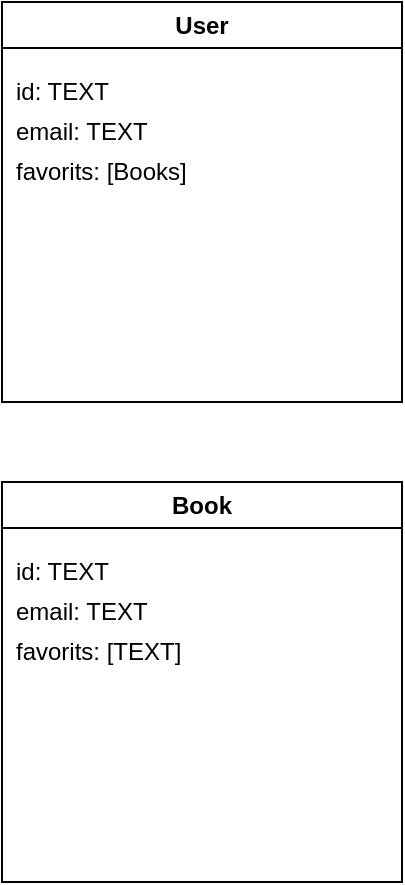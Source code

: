 <mxfile version="21.6.8" type="github">
  <diagram name="Página-1" id="HYSICTC4ZC2V-W3fSYkS">
    <mxGraphModel dx="1434" dy="758" grid="1" gridSize="10" guides="1" tooltips="1" connect="1" arrows="1" fold="1" page="1" pageScale="1" pageWidth="827" pageHeight="1169" math="0" shadow="0">
      <root>
        <mxCell id="0" />
        <mxCell id="1" parent="0" />
        <mxCell id="GAphL2aPd4LeTxmNA1Ve-1" value="User" style="swimlane;whiteSpace=wrap;html=1;startSize=23;" parent="1" vertex="1">
          <mxGeometry x="316" y="290" width="200" height="200" as="geometry" />
        </mxCell>
        <mxCell id="GAphL2aPd4LeTxmNA1Ve-2" value="id: TEXT" style="text;html=1;align=left;verticalAlign=middle;resizable=0;points=[];autosize=1;strokeColor=none;fillColor=none;" parent="GAphL2aPd4LeTxmNA1Ve-1" vertex="1">
          <mxGeometry x="5" y="30" width="70" height="30" as="geometry" />
        </mxCell>
        <mxCell id="GAphL2aPd4LeTxmNA1Ve-3" value="email: TEXT" style="text;html=1;align=left;verticalAlign=middle;resizable=0;points=[];autosize=1;strokeColor=none;fillColor=none;" parent="GAphL2aPd4LeTxmNA1Ve-1" vertex="1">
          <mxGeometry x="5" y="50" width="90" height="30" as="geometry" />
        </mxCell>
        <mxCell id="GAphL2aPd4LeTxmNA1Ve-8" value="favorits: [Books]" style="text;html=1;align=left;verticalAlign=middle;resizable=0;points=[];autosize=1;strokeColor=none;fillColor=none;" parent="GAphL2aPd4LeTxmNA1Ve-1" vertex="1">
          <mxGeometry x="5" y="70" width="110" height="30" as="geometry" />
        </mxCell>
        <mxCell id="TXrxGBdjKN-o5e8x0nZ5-1" value="Book" style="swimlane;whiteSpace=wrap;html=1;" vertex="1" parent="1">
          <mxGeometry x="316" y="530" width="200" height="200" as="geometry" />
        </mxCell>
        <mxCell id="TXrxGBdjKN-o5e8x0nZ5-2" value="id: TEXT" style="text;html=1;align=left;verticalAlign=middle;resizable=0;points=[];autosize=1;strokeColor=none;fillColor=none;" vertex="1" parent="TXrxGBdjKN-o5e8x0nZ5-1">
          <mxGeometry x="5" y="30" width="70" height="30" as="geometry" />
        </mxCell>
        <mxCell id="TXrxGBdjKN-o5e8x0nZ5-3" value="email: TEXT" style="text;html=1;align=left;verticalAlign=middle;resizable=0;points=[];autosize=1;strokeColor=none;fillColor=none;" vertex="1" parent="TXrxGBdjKN-o5e8x0nZ5-1">
          <mxGeometry x="5" y="50" width="90" height="30" as="geometry" />
        </mxCell>
        <mxCell id="TXrxGBdjKN-o5e8x0nZ5-4" value="favorits: [TEXT]" style="text;html=1;align=left;verticalAlign=middle;resizable=0;points=[];autosize=1;strokeColor=none;fillColor=none;" vertex="1" parent="TXrxGBdjKN-o5e8x0nZ5-1">
          <mxGeometry x="5" y="70" width="110" height="30" as="geometry" />
        </mxCell>
      </root>
    </mxGraphModel>
  </diagram>
</mxfile>
